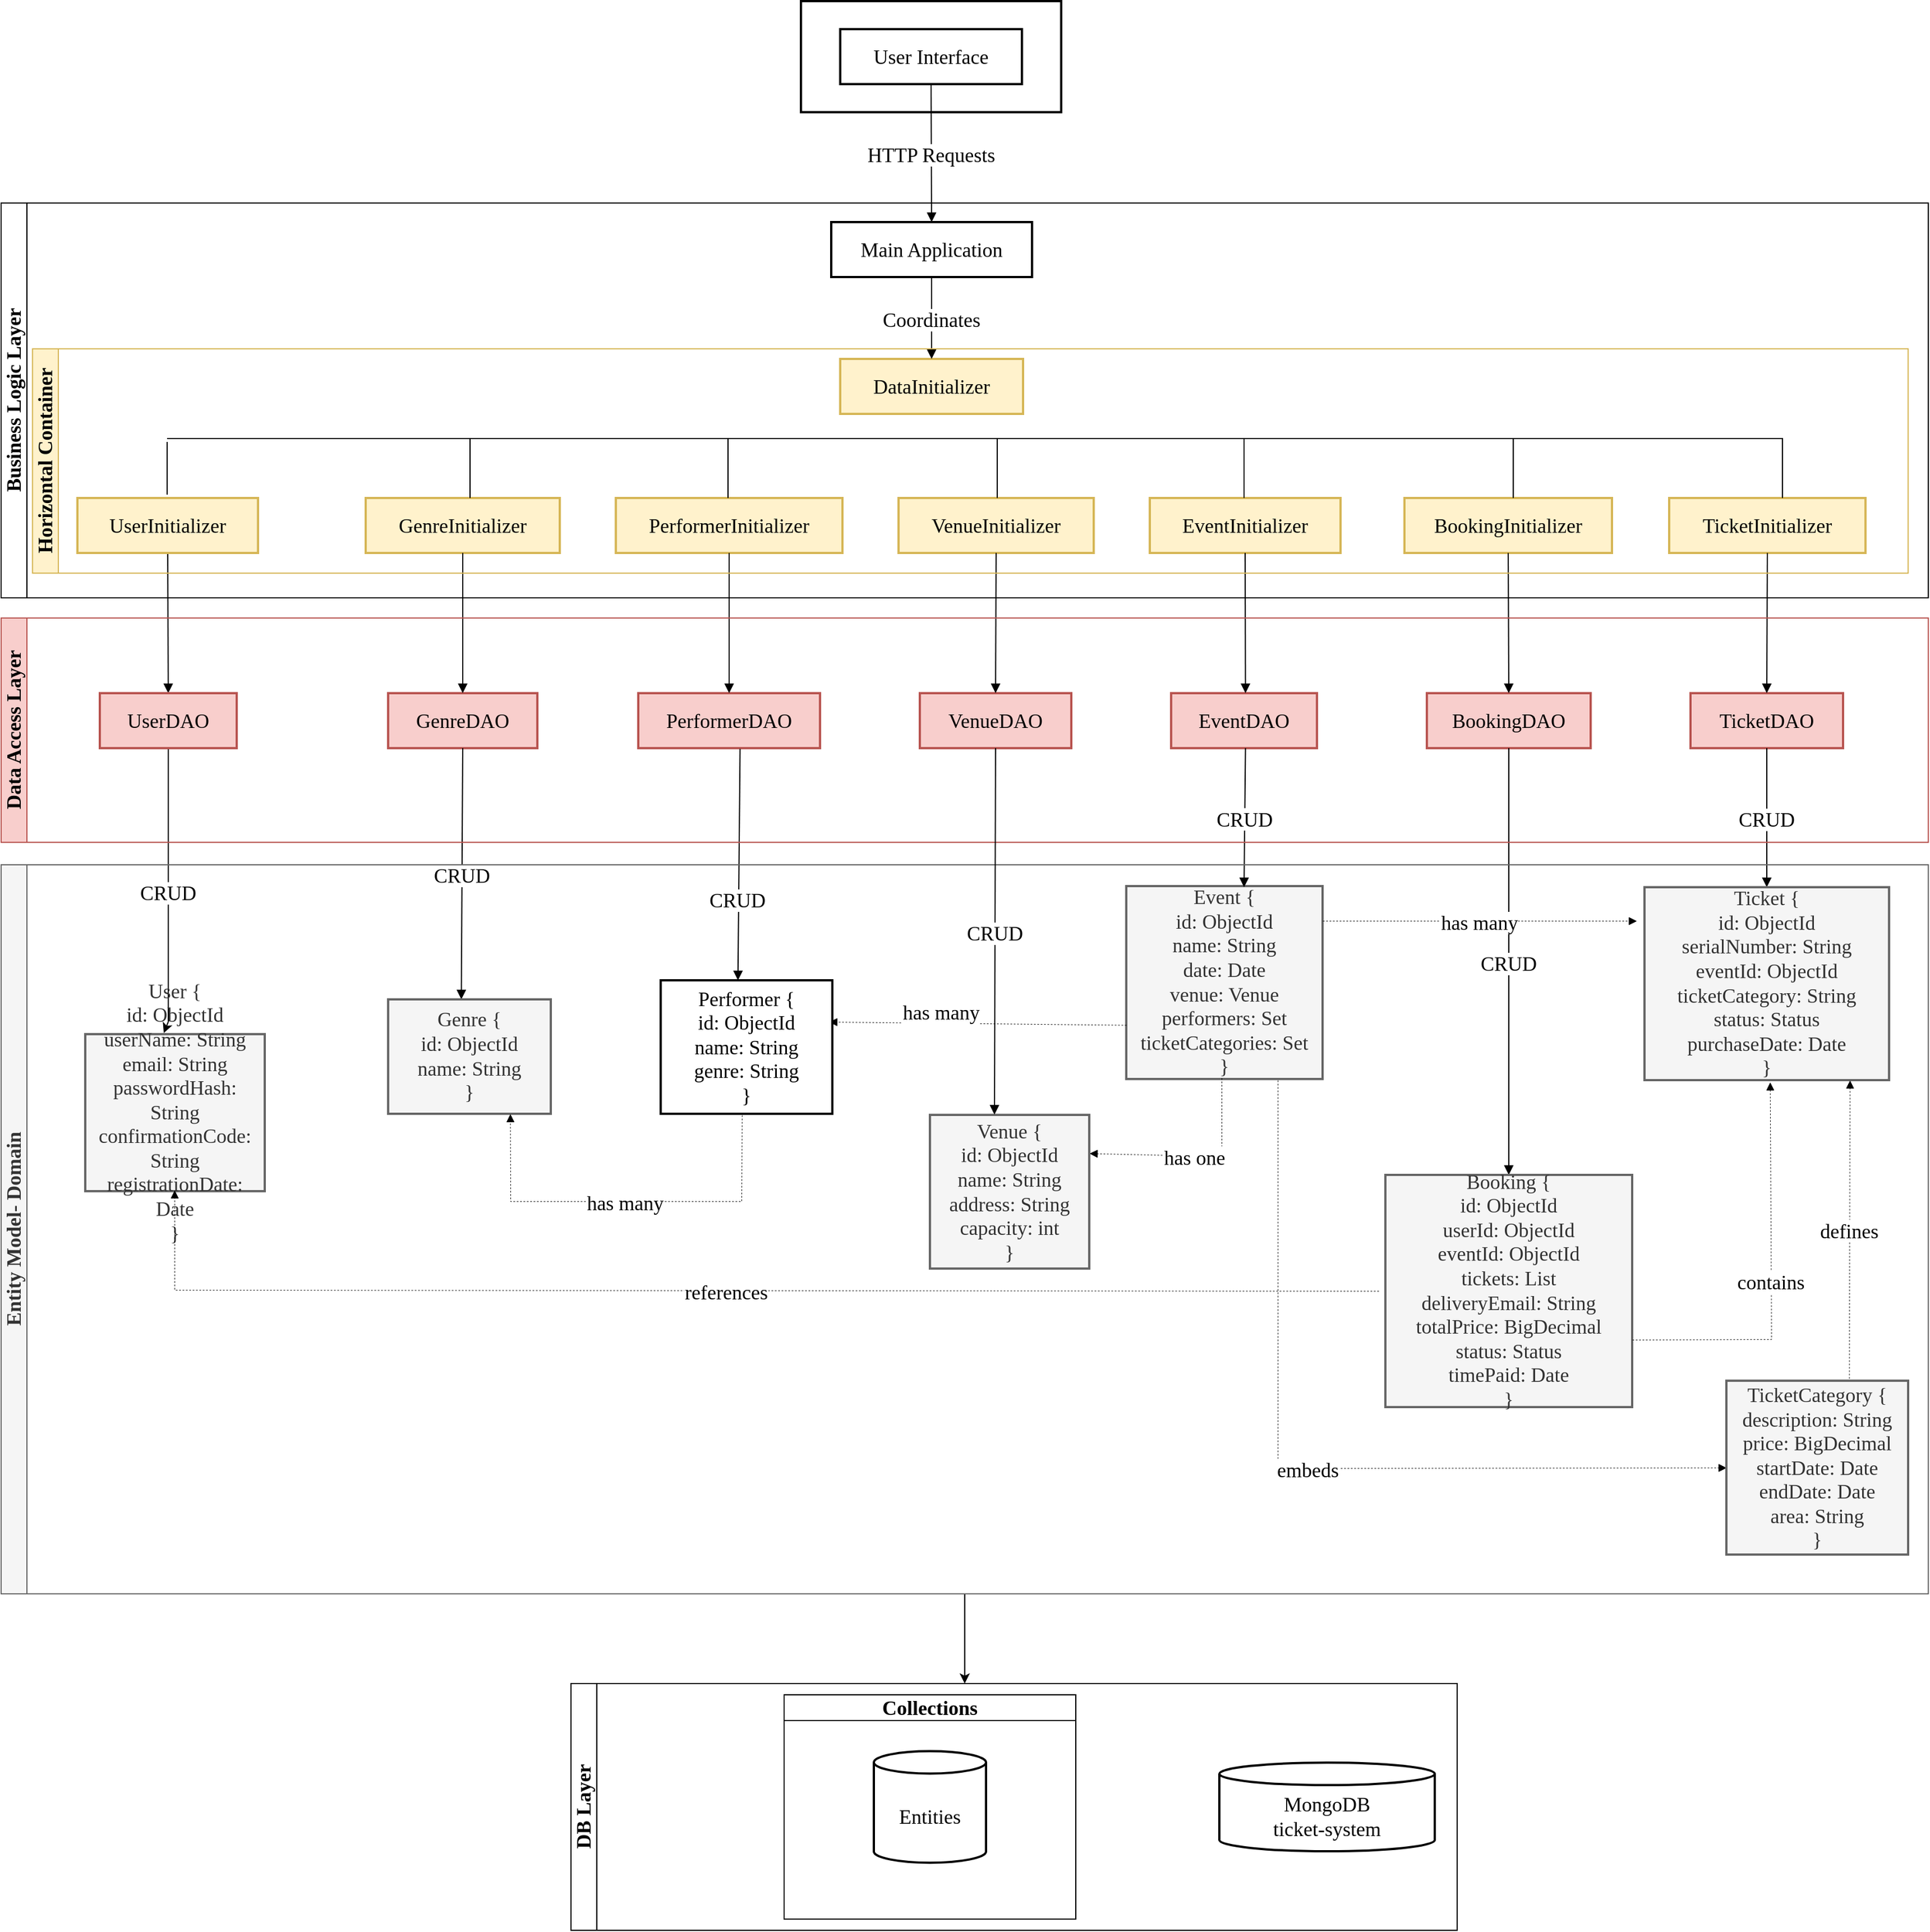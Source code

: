 <mxfile version="24.8.6">
  <diagram name="Page-1" id="d7O610U63tkSjJqxX-yI">
    <mxGraphModel dx="1480" dy="737" grid="1" gridSize="10" guides="1" tooltips="1" connect="1" arrows="1" fold="1" page="1" pageScale="1" pageWidth="827" pageHeight="1169" math="0" shadow="0">
      <root>
        <mxCell id="0" />
        <mxCell id="1" parent="0" />
        <mxCell id="wo72jYuC6GXLcf9WgvQX-7" value="Frontend Layer" style="whiteSpace=wrap;strokeWidth=2;fontSize=18;fontFamily=Times New Roman;" parent="1" vertex="1">
          <mxGeometry x="735" y="20" width="232" height="99" as="geometry" />
        </mxCell>
        <mxCell id="wo72jYuC6GXLcf9WgvQX-8" value="User Interface" style="whiteSpace=wrap;strokeWidth=2;fontSize=18;fontFamily=Times New Roman;" parent="1" vertex="1">
          <mxGeometry x="770" y="45" width="162" height="49" as="geometry" />
        </mxCell>
        <mxCell id="wo72jYuC6GXLcf9WgvQX-9" value="Main Application" style="whiteSpace=wrap;strokeWidth=2;fontSize=18;fontFamily=Times New Roman;" parent="1" vertex="1">
          <mxGeometry x="762" y="217" width="179" height="49" as="geometry" />
        </mxCell>
        <mxCell id="wo72jYuC6GXLcf9WgvQX-10" value="DataInitializer" style="whiteSpace=wrap;strokeWidth=2;fillColor=#fff2cc;strokeColor=#d6b656;fontSize=18;fontFamily=Times New Roman;" parent="1" vertex="1">
          <mxGeometry x="770" y="339" width="163" height="49" as="geometry" />
        </mxCell>
        <mxCell id="wo72jYuC6GXLcf9WgvQX-12" value="EventInitializer" style="whiteSpace=wrap;strokeWidth=2;fillColor=#fff2cc;strokeColor=#d6b656;fontSize=18;fontFamily=Times New Roman;" parent="1" vertex="1">
          <mxGeometry x="1046" y="463" width="170" height="49" as="geometry" />
        </mxCell>
        <mxCell id="wo72jYuC6GXLcf9WgvQX-13" value="GenreInitializer" style="whiteSpace=wrap;strokeWidth=2;fillColor=#fff2cc;strokeColor=#d6b656;fontSize=18;fontFamily=Times New Roman;" parent="1" vertex="1">
          <mxGeometry x="347" y="463" width="173" height="49" as="geometry" />
        </mxCell>
        <mxCell id="wo72jYuC6GXLcf9WgvQX-14" value="PerformerInitializer" style="whiteSpace=wrap;strokeWidth=2;fillColor=#fff2cc;strokeColor=#d6b656;fontSize=18;fontFamily=Times New Roman;" parent="1" vertex="1">
          <mxGeometry x="570" y="463" width="202" height="49" as="geometry" />
        </mxCell>
        <mxCell id="wo72jYuC6GXLcf9WgvQX-15" value="VenueInitializer" style="whiteSpace=wrap;strokeWidth=2;fillColor=#fff2cc;strokeColor=#d6b656;fontSize=18;fontFamily=Times New Roman;" parent="1" vertex="1">
          <mxGeometry x="822" y="463" width="174" height="49" as="geometry" />
        </mxCell>
        <mxCell id="wo72jYuC6GXLcf9WgvQX-16" value="TicketInitializer" style="whiteSpace=wrap;strokeWidth=2;fillColor=#fff2cc;strokeColor=#d6b656;fontSize=18;fontFamily=Times New Roman;" parent="1" vertex="1">
          <mxGeometry x="1509" y="463" width="175" height="49" as="geometry" />
        </mxCell>
        <mxCell id="wo72jYuC6GXLcf9WgvQX-17" value="BookingInitializer" style="whiteSpace=wrap;strokeWidth=2;fillColor=#fff2cc;strokeColor=#d6b656;fontSize=18;fontFamily=Times New Roman;" parent="1" vertex="1">
          <mxGeometry x="1273" y="463" width="185" height="49" as="geometry" />
        </mxCell>
        <mxCell id="wo72jYuC6GXLcf9WgvQX-19" value="EventDAO" style="whiteSpace=wrap;strokeWidth=2;fillColor=#f8cecc;strokeColor=#b85450;fontSize=18;fontFamily=Times New Roman;" parent="1" vertex="1">
          <mxGeometry x="1065" y="637" width="130" height="49" as="geometry" />
        </mxCell>
        <mxCell id="wo72jYuC6GXLcf9WgvQX-20" value="GenreDAO" style="whiteSpace=wrap;strokeWidth=2;fillColor=#f8cecc;strokeColor=#b85450;fontSize=18;fontFamily=Times New Roman;" parent="1" vertex="1">
          <mxGeometry x="367" y="637" width="133" height="49" as="geometry" />
        </mxCell>
        <mxCell id="wo72jYuC6GXLcf9WgvQX-21" value="PerformerDAO" style="whiteSpace=wrap;strokeWidth=2;fillColor=#f8cecc;strokeColor=#b85450;fontSize=18;fontFamily=Times New Roman;" parent="1" vertex="1">
          <mxGeometry x="590" y="637" width="162" height="49" as="geometry" />
        </mxCell>
        <mxCell id="wo72jYuC6GXLcf9WgvQX-22" value="VenueDAO" style="whiteSpace=wrap;strokeWidth=2;fillColor=#f8cecc;strokeColor=#b85450;fontSize=18;fontFamily=Times New Roman;" parent="1" vertex="1">
          <mxGeometry x="841" y="637" width="135" height="49" as="geometry" />
        </mxCell>
        <mxCell id="wo72jYuC6GXLcf9WgvQX-23" value="TicketDAO" style="whiteSpace=wrap;strokeWidth=2;fillColor=#f8cecc;strokeColor=#b85450;fontSize=18;fontFamily=Times New Roman;" parent="1" vertex="1">
          <mxGeometry x="1528" y="637" width="136" height="49" as="geometry" />
        </mxCell>
        <mxCell id="wo72jYuC6GXLcf9WgvQX-24" value="BookingDAO" style="whiteSpace=wrap;strokeWidth=2;fillColor=#f8cecc;strokeColor=#b85450;fontSize=18;fontFamily=Times New Roman;" parent="1" vertex="1">
          <mxGeometry x="1293" y="637" width="146" height="49" as="geometry" />
        </mxCell>
        <mxCell id="wo72jYuC6GXLcf9WgvQX-26" value="Event {&#xa;            id: ObjectId&#xa;            name: String&#xa;            date: Date&#xa;            venue: Venue&#xa;            performers: Set&#xa;            ticketCategories: Set&#xa;        }" style="whiteSpace=wrap;strokeWidth=2;fillColor=#f5f5f5;fontColor=#333333;strokeColor=#666666;fontSize=18;fontFamily=Times New Roman;" parent="1" vertex="1">
          <mxGeometry x="1025" y="809" width="175" height="172" as="geometry" />
        </mxCell>
        <mxCell id="wo72jYuC6GXLcf9WgvQX-41" value="HTTP Requests" style="curved=1;startArrow=none;endArrow=block;exitX=0.5;exitY=1;entryX=0.5;entryY=0;rounded=0;fontSize=18;fontFamily=Times New Roman;" parent="1" source="wo72jYuC6GXLcf9WgvQX-8" target="wo72jYuC6GXLcf9WgvQX-9" edge="1">
          <mxGeometry relative="1" as="geometry">
            <Array as="points" />
          </mxGeometry>
        </mxCell>
        <mxCell id="wo72jYuC6GXLcf9WgvQX-42" value="Coordinates" style="curved=1;startArrow=none;endArrow=block;exitX=0.5;exitY=1;entryX=0.5;entryY=0;rounded=0;fontSize=18;fontFamily=Times New Roman;" parent="1" source="wo72jYuC6GXLcf9WgvQX-9" target="wo72jYuC6GXLcf9WgvQX-10" edge="1">
          <mxGeometry relative="1" as="geometry">
            <Array as="points" />
          </mxGeometry>
        </mxCell>
        <mxCell id="wo72jYuC6GXLcf9WgvQX-50" value="" style="curved=1;startArrow=none;endArrow=block;exitX=0.5;exitY=1;entryX=0.5;entryY=0;rounded=0;fontSize=18;fontFamily=Times New Roman;" parent="1" source="wo72jYuC6GXLcf9WgvQX-11" target="wo72jYuC6GXLcf9WgvQX-18" edge="1">
          <mxGeometry relative="1" as="geometry">
            <Array as="points" />
          </mxGeometry>
        </mxCell>
        <mxCell id="wo72jYuC6GXLcf9WgvQX-51" value="" style="curved=1;startArrow=none;endArrow=block;exitX=0.5;exitY=1;entryX=0.51;entryY=0;rounded=0;fontSize=18;fontFamily=Times New Roman;" parent="1" source="wo72jYuC6GXLcf9WgvQX-12" target="wo72jYuC6GXLcf9WgvQX-19" edge="1">
          <mxGeometry relative="1" as="geometry">
            <Array as="points" />
          </mxGeometry>
        </mxCell>
        <mxCell id="wo72jYuC6GXLcf9WgvQX-52" value="" style="curved=1;startArrow=none;endArrow=block;exitX=0.5;exitY=1;entryX=0.5;entryY=0;rounded=0;fontSize=18;fontFamily=Times New Roman;" parent="1" source="wo72jYuC6GXLcf9WgvQX-13" target="wo72jYuC6GXLcf9WgvQX-20" edge="1">
          <mxGeometry relative="1" as="geometry">
            <Array as="points" />
          </mxGeometry>
        </mxCell>
        <mxCell id="wo72jYuC6GXLcf9WgvQX-53" value="" style="curved=1;startArrow=none;endArrow=block;exitX=0.5;exitY=1;entryX=0.5;entryY=0;rounded=0;fontSize=18;fontFamily=Times New Roman;" parent="1" source="wo72jYuC6GXLcf9WgvQX-14" target="wo72jYuC6GXLcf9WgvQX-21" edge="1">
          <mxGeometry relative="1" as="geometry">
            <Array as="points" />
          </mxGeometry>
        </mxCell>
        <mxCell id="wo72jYuC6GXLcf9WgvQX-54" value="" style="curved=1;startArrow=none;endArrow=block;exitX=0.5;exitY=1;entryX=0.5;entryY=0;rounded=0;fontSize=18;fontFamily=Times New Roman;" parent="1" source="wo72jYuC6GXLcf9WgvQX-15" target="wo72jYuC6GXLcf9WgvQX-22" edge="1">
          <mxGeometry relative="1" as="geometry">
            <Array as="points" />
          </mxGeometry>
        </mxCell>
        <mxCell id="wo72jYuC6GXLcf9WgvQX-55" value="" style="curved=1;startArrow=none;endArrow=block;exitX=0.5;exitY=1;entryX=0.5;entryY=0;rounded=0;fontSize=18;fontFamily=Times New Roman;" parent="1" source="wo72jYuC6GXLcf9WgvQX-16" target="wo72jYuC6GXLcf9WgvQX-23" edge="1">
          <mxGeometry relative="1" as="geometry">
            <Array as="points" />
          </mxGeometry>
        </mxCell>
        <mxCell id="wo72jYuC6GXLcf9WgvQX-56" value="" style="curved=1;startArrow=none;endArrow=block;exitX=0.5;exitY=1;entryX=0.5;entryY=0;rounded=0;fontSize=18;fontFamily=Times New Roman;" parent="1" source="wo72jYuC6GXLcf9WgvQX-17" target="wo72jYuC6GXLcf9WgvQX-24" edge="1">
          <mxGeometry relative="1" as="geometry">
            <Array as="points" />
          </mxGeometry>
        </mxCell>
        <mxCell id="wo72jYuC6GXLcf9WgvQX-57" value="CRUD" style="startArrow=none;endArrow=classic;exitX=0.5;exitY=1;rounded=0;endFill=1;fontSize=18;fontFamily=Times New Roman;" parent="1" source="wo72jYuC6GXLcf9WgvQX-18" edge="1">
          <mxGeometry relative="1" as="geometry">
            <Array as="points">
              <mxPoint x="171" y="930" />
            </Array>
            <mxPoint x="167" y="940" as="targetPoint" />
          </mxGeometry>
        </mxCell>
        <mxCell id="wo72jYuC6GXLcf9WgvQX-58" value="CRUD" style="curved=1;startArrow=none;endArrow=block;exitX=0.51;exitY=1;rounded=0;fontSize=18;fontFamily=Times New Roman;" parent="1" source="wo72jYuC6GXLcf9WgvQX-19" edge="1">
          <mxGeometry relative="1" as="geometry">
            <Array as="points" />
            <mxPoint x="1130" y="810" as="targetPoint" />
          </mxGeometry>
        </mxCell>
        <mxCell id="wo72jYuC6GXLcf9WgvQX-59" value="CRUD" style="startArrow=none;endArrow=block;exitX=0.5;exitY=1;entryX=0.45;entryY=0;rounded=0;fontSize=18;fontFamily=Times New Roman;" parent="1" source="wo72jYuC6GXLcf9WgvQX-20" target="wo72jYuC6GXLcf9WgvQX-27" edge="1">
          <mxGeometry relative="1" as="geometry" />
        </mxCell>
        <mxCell id="wo72jYuC6GXLcf9WgvQX-60" value="CRUD" style="startArrow=none;endArrow=block;exitX=0.56;exitY=1.014;entryX=0.45;entryY=0;rounded=0;exitDx=0;exitDy=0;exitPerimeter=0;fontSize=18;fontFamily=Times New Roman;" parent="1" source="wo72jYuC6GXLcf9WgvQX-21" target="wo72jYuC6GXLcf9WgvQX-28" edge="1">
          <mxGeometry x="0.292" y="-1" relative="1" as="geometry">
            <mxPoint as="offset" />
          </mxGeometry>
        </mxCell>
        <mxCell id="wo72jYuC6GXLcf9WgvQX-62" value="CRUD" style="startArrow=none;endArrow=block;exitX=0.5;exitY=1;entryX=0.5;entryY=0;rounded=0;entryDx=0;entryDy=0;fontSize=18;fontFamily=Times New Roman;" parent="1" source="wo72jYuC6GXLcf9WgvQX-23" target="wo72jYuC6GXLcf9WgvQX-30" edge="1">
          <mxGeometry relative="1" as="geometry" />
        </mxCell>
        <mxCell id="wo72jYuC6GXLcf9WgvQX-63" value="CRUD" style="curved=1;startArrow=none;endArrow=block;exitX=0.5;exitY=1;entryX=0.5;entryY=0;rounded=0;fontSize=18;fontFamily=Times New Roman;" parent="1" source="wo72jYuC6GXLcf9WgvQX-24" target="wo72jYuC6GXLcf9WgvQX-32" edge="1">
          <mxGeometry relative="1" as="geometry">
            <Array as="points" />
          </mxGeometry>
        </mxCell>
        <mxCell id="wo72jYuC6GXLcf9WgvQX-65" value="has many" style="startArrow=none;endArrow=block;rounded=0;dashed=1;strokeWidth=0.5;fontSize=18;fontFamily=Times New Roman;" parent="1" edge="1">
          <mxGeometry relative="1" as="geometry">
            <mxPoint x="1200" y="840" as="sourcePoint" />
            <mxPoint x="1480" y="840" as="targetPoint" />
          </mxGeometry>
        </mxCell>
        <mxCell id="wo72jYuC6GXLcf9WgvQX-66" value="has many" style="startArrow=none;endArrow=block;exitX=0;exitY=0.72;entryX=0.98;entryY=0.311;rounded=0;entryDx=0;entryDy=0;entryPerimeter=0;strokeWidth=0.5;dashed=1;fontSize=18;fontFamily=Times New Roman;" parent="1" source="wo72jYuC6GXLcf9WgvQX-26" target="wo72jYuC6GXLcf9WgvQX-28" edge="1">
          <mxGeometry x="0.246" y="-11" relative="1" as="geometry">
            <mxPoint as="offset" />
          </mxGeometry>
        </mxCell>
        <mxCell id="wo72jYuC6GXLcf9WgvQX-67" value="has one" style="startArrow=none;endArrow=block;entryX=1;entryY=0.25;rounded=0;entryDx=0;entryDy=0;dashed=1;strokeWidth=0.5;fontSize=18;fontFamily=Times New Roman;" parent="1" target="wo72jYuC6GXLcf9WgvQX-29" edge="1">
          <mxGeometry relative="1" as="geometry">
            <Array as="points">
              <mxPoint x="1110" y="1050" />
            </Array>
            <mxPoint x="1110" y="980" as="sourcePoint" />
          </mxGeometry>
        </mxCell>
        <mxCell id="wo72jYuC6GXLcf9WgvQX-84" value="Business Logic Layer" style="swimlane;horizontal=0;whiteSpace=wrap;html=1;fontSize=18;fontFamily=Times New Roman;" parent="1" vertex="1">
          <mxGeometry x="22" y="200" width="1718" height="352" as="geometry" />
        </mxCell>
        <mxCell id="wo72jYuC6GXLcf9WgvQX-86" value="Horizontal Container" style="swimlane;horizontal=0;whiteSpace=wrap;html=1;fillColor=#fff2cc;strokeColor=#d6b656;fontSize=18;fontFamily=Times New Roman;" parent="wo72jYuC6GXLcf9WgvQX-84" vertex="1">
          <mxGeometry x="28" y="130" width="1672" height="200" as="geometry" />
        </mxCell>
        <mxCell id="wo72jYuC6GXLcf9WgvQX-11" value="UserInitializer" style="whiteSpace=wrap;strokeWidth=2;fillColor=#fff2cc;strokeColor=#d6b656;fontSize=18;fontFamily=Times New Roman;" parent="wo72jYuC6GXLcf9WgvQX-86" vertex="1">
          <mxGeometry x="40" y="133" width="161" height="49" as="geometry" />
        </mxCell>
        <mxCell id="wo72jYuC6GXLcf9WgvQX-88" value="" style="endArrow=none;html=1;rounded=0;fontSize=18;fontFamily=Times New Roman;" parent="wo72jYuC6GXLcf9WgvQX-86" edge="1">
          <mxGeometry width="50" height="50" relative="1" as="geometry">
            <mxPoint x="120" y="80" as="sourcePoint" />
            <mxPoint x="1560" y="80" as="targetPoint" />
          </mxGeometry>
        </mxCell>
        <mxCell id="wo72jYuC6GXLcf9WgvQX-89" value="" style="endArrow=none;html=1;rounded=0;fontSize=18;fontFamily=Times New Roman;" parent="wo72jYuC6GXLcf9WgvQX-86" edge="1">
          <mxGeometry width="50" height="50" relative="1" as="geometry">
            <mxPoint x="120" y="130" as="sourcePoint" />
            <mxPoint x="120" y="83" as="targetPoint" />
          </mxGeometry>
        </mxCell>
        <mxCell id="wo72jYuC6GXLcf9WgvQX-90" value="" style="endArrow=none;html=1;rounded=0;fontSize=18;fontFamily=Times New Roman;" parent="wo72jYuC6GXLcf9WgvQX-86" edge="1">
          <mxGeometry width="50" height="50" relative="1" as="geometry">
            <mxPoint x="390" y="133" as="sourcePoint" />
            <mxPoint x="390" y="79.5" as="targetPoint" />
          </mxGeometry>
        </mxCell>
        <mxCell id="wo72jYuC6GXLcf9WgvQX-97" value="" style="endArrow=none;html=1;rounded=0;fontSize=18;fontFamily=Times New Roman;" parent="wo72jYuC6GXLcf9WgvQX-86" edge="1">
          <mxGeometry width="50" height="50" relative="1" as="geometry">
            <mxPoint x="620" y="133" as="sourcePoint" />
            <mxPoint x="620" y="79.5" as="targetPoint" />
          </mxGeometry>
        </mxCell>
        <mxCell id="wo72jYuC6GXLcf9WgvQX-98" value="" style="endArrow=none;html=1;rounded=0;fontSize=18;fontFamily=Times New Roman;" parent="wo72jYuC6GXLcf9WgvQX-86" edge="1">
          <mxGeometry width="50" height="50" relative="1" as="geometry">
            <mxPoint x="1080" y="133" as="sourcePoint" />
            <mxPoint x="1080" y="79.5" as="targetPoint" />
          </mxGeometry>
        </mxCell>
        <mxCell id="wo72jYuC6GXLcf9WgvQX-99" value="" style="endArrow=none;html=1;rounded=0;fontSize=18;fontFamily=Times New Roman;" parent="wo72jYuC6GXLcf9WgvQX-86" edge="1">
          <mxGeometry width="50" height="50" relative="1" as="geometry">
            <mxPoint x="860" y="133" as="sourcePoint" />
            <mxPoint x="860" y="79.5" as="targetPoint" />
          </mxGeometry>
        </mxCell>
        <mxCell id="wo72jYuC6GXLcf9WgvQX-100" value="" style="endArrow=none;html=1;rounded=0;fontSize=18;fontFamily=Times New Roman;" parent="wo72jYuC6GXLcf9WgvQX-86" edge="1">
          <mxGeometry width="50" height="50" relative="1" as="geometry">
            <mxPoint x="1320" y="133" as="sourcePoint" />
            <mxPoint x="1320" y="79.5" as="targetPoint" />
          </mxGeometry>
        </mxCell>
        <mxCell id="wo72jYuC6GXLcf9WgvQX-101" value="" style="endArrow=none;html=1;rounded=0;fontSize=18;fontFamily=Times New Roman;" parent="wo72jYuC6GXLcf9WgvQX-86" edge="1">
          <mxGeometry width="50" height="50" relative="1" as="geometry">
            <mxPoint x="1560" y="133" as="sourcePoint" />
            <mxPoint x="1560" y="79.5" as="targetPoint" />
          </mxGeometry>
        </mxCell>
        <mxCell id="wo72jYuC6GXLcf9WgvQX-85" value="Data Access Layer" style="swimlane;horizontal=0;whiteSpace=wrap;html=1;fillColor=#f8cecc;strokeColor=#b85450;fontSize=18;fontFamily=Times New Roman;" parent="1" vertex="1">
          <mxGeometry x="22" y="570" width="1718" height="200" as="geometry" />
        </mxCell>
        <mxCell id="wo72jYuC6GXLcf9WgvQX-18" value="UserDAO" style="whiteSpace=wrap;strokeWidth=2;fillColor=#f8cecc;strokeColor=#b85450;fontSize=18;fontFamily=Times New Roman;" parent="wo72jYuC6GXLcf9WgvQX-85" vertex="1">
          <mxGeometry x="88" y="67" width="122" height="49" as="geometry" />
        </mxCell>
        <mxCell id="wo72jYuC6GXLcf9WgvQX-109" style="edgeStyle=orthogonalEdgeStyle;rounded=0;orthogonalLoop=1;jettySize=auto;html=1;fontSize=18;fontFamily=Times New Roman;" parent="1" source="wo72jYuC6GXLcf9WgvQX-102" edge="1">
          <mxGeometry relative="1" as="geometry">
            <mxPoint x="881.0" y="1520" as="targetPoint" />
          </mxGeometry>
        </mxCell>
        <mxCell id="wo72jYuC6GXLcf9WgvQX-102" value="Entity Model- Domain" style="swimlane;horizontal=0;whiteSpace=wrap;html=1;fillColor=#f5f5f5;fontColor=#333333;strokeColor=#666666;fontSize=18;fontFamily=Times New Roman;" parent="1" vertex="1">
          <mxGeometry x="22" y="790" width="1718" height="650" as="geometry" />
        </mxCell>
        <mxCell id="wo72jYuC6GXLcf9WgvQX-25" value="User {&#xa;            id: ObjectId&#xa;            userName: String&#xa;            email: String&#xa;            passwordHash: String&#xa;            confirmationCode: String&#xa;            registrationDate: Date&#xa;        }" style="whiteSpace=wrap;strokeWidth=2;fillColor=#f5f5f5;fontColor=#333333;strokeColor=#666666;fontSize=18;fontFamily=Times New Roman;" parent="wo72jYuC6GXLcf9WgvQX-102" vertex="1">
          <mxGeometry x="75" y="151" width="160" height="140" as="geometry" />
        </mxCell>
        <mxCell id="wo72jYuC6GXLcf9WgvQX-27" value="Genre {&#xa;            id: ObjectId&#xa;            name: String&#xa;        }" style="whiteSpace=wrap;strokeWidth=2;fillColor=#f5f5f5;fontColor=#333333;strokeColor=#666666;fontSize=18;fontFamily=Times New Roman;" parent="wo72jYuC6GXLcf9WgvQX-102" vertex="1">
          <mxGeometry x="345" y="120" width="145" height="102" as="geometry" />
        </mxCell>
        <mxCell id="wo72jYuC6GXLcf9WgvQX-28" value="Performer {&#xa;            id: ObjectId&#xa;            name: String&#xa;            genre: String&#xa;        }" style="whiteSpace=wrap;strokeWidth=2;fontSize=18;fontFamily=Times New Roman;" parent="wo72jYuC6GXLcf9WgvQX-102" vertex="1">
          <mxGeometry x="588" y="103" width="153" height="119" as="geometry" />
        </mxCell>
        <mxCell id="wo72jYuC6GXLcf9WgvQX-68" value="has many" style="startArrow=none;endArrow=block;exitX=0.473;exitY=1.009;entryX=0.75;entryY=1;rounded=0;entryDx=0;entryDy=0;exitDx=0;exitDy=0;exitPerimeter=0;dashed=1;strokeWidth=0.5;fontSize=18;fontFamily=Times New Roman;" parent="wo72jYuC6GXLcf9WgvQX-102" source="wo72jYuC6GXLcf9WgvQX-28" target="wo72jYuC6GXLcf9WgvQX-27" edge="1">
          <mxGeometry relative="1" as="geometry">
            <Array as="points">
              <mxPoint x="660" y="300" />
              <mxPoint x="454" y="300" />
            </Array>
          </mxGeometry>
        </mxCell>
        <mxCell id="wo72jYuC6GXLcf9WgvQX-69" value="references" style="startArrow=none;endArrow=block;entryX=0.61;entryY=0;rounded=0;strokeWidth=0.5;dashed=1;fontSize=18;fontFamily=Times New Roman;" parent="wo72jYuC6GXLcf9WgvQX-102" edge="1">
          <mxGeometry relative="1" as="geometry">
            <Array as="points">
              <mxPoint x="154.5" y="379" />
            </Array>
            <mxPoint x="1228" y="380" as="sourcePoint" />
            <mxPoint x="154.5" y="290" as="targetPoint" />
          </mxGeometry>
        </mxCell>
        <mxCell id="wo72jYuC6GXLcf9WgvQX-29" value="Venue {&#xa;            id: ObjectId&#xa;            name: String&#xa;            address: String&#xa;            capacity: int&#xa;        }" style="whiteSpace=wrap;strokeWidth=2;fillColor=#f5f5f5;fontColor=#333333;strokeColor=#666666;fontSize=18;fontFamily=Times New Roman;" parent="wo72jYuC6GXLcf9WgvQX-102" vertex="1">
          <mxGeometry x="828" y="223" width="142" height="137" as="geometry" />
        </mxCell>
        <mxCell id="wo72jYuC6GXLcf9WgvQX-32" value="Booking {&#xa;            id: ObjectId&#xa;            userId: ObjectId&#xa;            eventId: ObjectId&#xa;            tickets: List&#xa;            deliveryEmail: String&#xa;            totalPrice: BigDecimal&#xa;            status: Status&#xa;            timePaid: Date&#xa;        }" style="whiteSpace=wrap;strokeWidth=2;fillColor=#f5f5f5;fontColor=#333333;strokeColor=#666666;fontSize=18;fontFamily=Times New Roman;" parent="wo72jYuC6GXLcf9WgvQX-102" vertex="1">
          <mxGeometry x="1234" y="276.5" width="220" height="207" as="geometry" />
        </mxCell>
        <mxCell id="wo72jYuC6GXLcf9WgvQX-30" value="Ticket {&#xa;            id: ObjectId&#xa;            serialNumber: String&#xa;            eventId: ObjectId&#xa;            ticketCategory: String&#xa;            status: Status&#xa;            purchaseDate: Date&#xa;        }" style="whiteSpace=wrap;strokeWidth=2;fillColor=#f5f5f5;fontColor=#333333;strokeColor=#666666;fontSize=18;fontFamily=Times New Roman;" parent="wo72jYuC6GXLcf9WgvQX-102" vertex="1">
          <mxGeometry x="1465" y="20" width="218" height="172" as="geometry" />
        </mxCell>
        <mxCell id="wo72jYuC6GXLcf9WgvQX-70" value="contains" style="startArrow=none;endArrow=block;exitX=1;exitY=0.71;entryX=0.513;entryY=1.01;rounded=0;entryDx=0;entryDy=0;entryPerimeter=0;strokeWidth=0.5;dashed=1;fontSize=18;fontFamily=Times New Roman;" parent="wo72jYuC6GXLcf9WgvQX-102" source="wo72jYuC6GXLcf9WgvQX-32" target="wo72jYuC6GXLcf9WgvQX-30" edge="1">
          <mxGeometry relative="1" as="geometry">
            <Array as="points">
              <mxPoint x="1578" y="423" />
            </Array>
          </mxGeometry>
        </mxCell>
        <mxCell id="wo72jYuC6GXLcf9WgvQX-64" value="embeds" style="startArrow=none;endArrow=block;exitX=1;exitY=0.61;rounded=0;entryX=0;entryY=0.5;entryDx=0;entryDy=0;strokeWidth=0.5;dashed=1;fontSize=18;fontFamily=Times New Roman;" parent="wo72jYuC6GXLcf9WgvQX-102" target="wo72jYuC6GXLcf9WgvQX-31" edge="1">
          <mxGeometry relative="1" as="geometry">
            <Array as="points">
              <mxPoint x="1138" y="538" />
            </Array>
            <mxPoint x="1138" y="192.0" as="sourcePoint" />
            <mxPoint x="1138" y="408.08" as="targetPoint" />
          </mxGeometry>
        </mxCell>
        <mxCell id="wo72jYuC6GXLcf9WgvQX-71" value="defines" style="startArrow=none;endArrow=block;entryX=0.96;entryY=0;rounded=0;exitX=0.675;exitY=-0.013;exitDx=0;exitDy=0;exitPerimeter=0;dashed=1;strokeWidth=0.5;fontSize=18;fontFamily=Times New Roman;" parent="wo72jYuC6GXLcf9WgvQX-102" source="wo72jYuC6GXLcf9WgvQX-31" edge="1">
          <mxGeometry relative="1" as="geometry">
            <mxPoint x="1648" y="540" as="sourcePoint" />
            <mxPoint x="1648.0" y="192" as="targetPoint" />
          </mxGeometry>
        </mxCell>
        <mxCell id="wo72jYuC6GXLcf9WgvQX-31" value="TicketCategory {&#xa;            description: String&#xa;            price: BigDecimal&#xa;            startDate: Date&#xa;            endDate: Date&#xa;            area: String&#xa;        }" style="whiteSpace=wrap;strokeWidth=2;fillColor=#f5f5f5;fontColor=#333333;strokeColor=#666666;fontSize=18;fontFamily=Times New Roman;" parent="wo72jYuC6GXLcf9WgvQX-102" vertex="1">
          <mxGeometry x="1538" y="460" width="162" height="155" as="geometry" />
        </mxCell>
        <mxCell id="wo72jYuC6GXLcf9WgvQX-61" value="CRUD" style="startArrow=none;endArrow=block;exitX=0.5;exitY=1;rounded=0;exitDx=0;exitDy=0;entryX=0.405;entryY=-0.002;entryDx=0;entryDy=0;entryPerimeter=0;fontSize=18;fontFamily=Times New Roman;" parent="1" source="wo72jYuC6GXLcf9WgvQX-22" target="wo72jYuC6GXLcf9WgvQX-29" edge="1">
          <mxGeometry relative="1" as="geometry">
            <mxPoint x="926.11" y="686" as="sourcePoint" />
            <mxPoint x="910" y="1000" as="targetPoint" />
          </mxGeometry>
        </mxCell>
        <mxCell id="wo72jYuC6GXLcf9WgvQX-104" value="DB Layer" style="swimlane;horizontal=0;whiteSpace=wrap;html=1;fontSize=18;fontFamily=Times New Roman;" parent="1" vertex="1">
          <mxGeometry x="530" y="1520" width="790" height="220" as="geometry" />
        </mxCell>
        <mxCell id="wo72jYuC6GXLcf9WgvQX-33" value="MongoDB&#xa;ticket-system" style="shape=cylinder3;boundedLbl=1;backgroundOutline=1;size=10;strokeWidth=2;whiteSpace=wrap;fontSize=18;fontFamily=Times New Roman;" parent="wo72jYuC6GXLcf9WgvQX-104" vertex="1">
          <mxGeometry x="578" y="70.5" width="192" height="79" as="geometry" />
        </mxCell>
        <mxCell id="wo72jYuC6GXLcf9WgvQX-106" value="Collections" style="swimlane;whiteSpace=wrap;html=1;fontSize=18;fontFamily=Times New Roman;" parent="wo72jYuC6GXLcf9WgvQX-104" vertex="1">
          <mxGeometry x="190" y="10" width="260" height="200" as="geometry" />
        </mxCell>
        <mxCell id="wo72jYuC6GXLcf9WgvQX-107" value="Entities" style="shape=cylinder3;boundedLbl=1;backgroundOutline=1;size=10;strokeWidth=2;whiteSpace=wrap;fontSize=18;fontFamily=Times New Roman;" parent="wo72jYuC6GXLcf9WgvQX-106" vertex="1">
          <mxGeometry x="80" y="50.25" width="100" height="99.5" as="geometry" />
        </mxCell>
      </root>
    </mxGraphModel>
  </diagram>
</mxfile>
